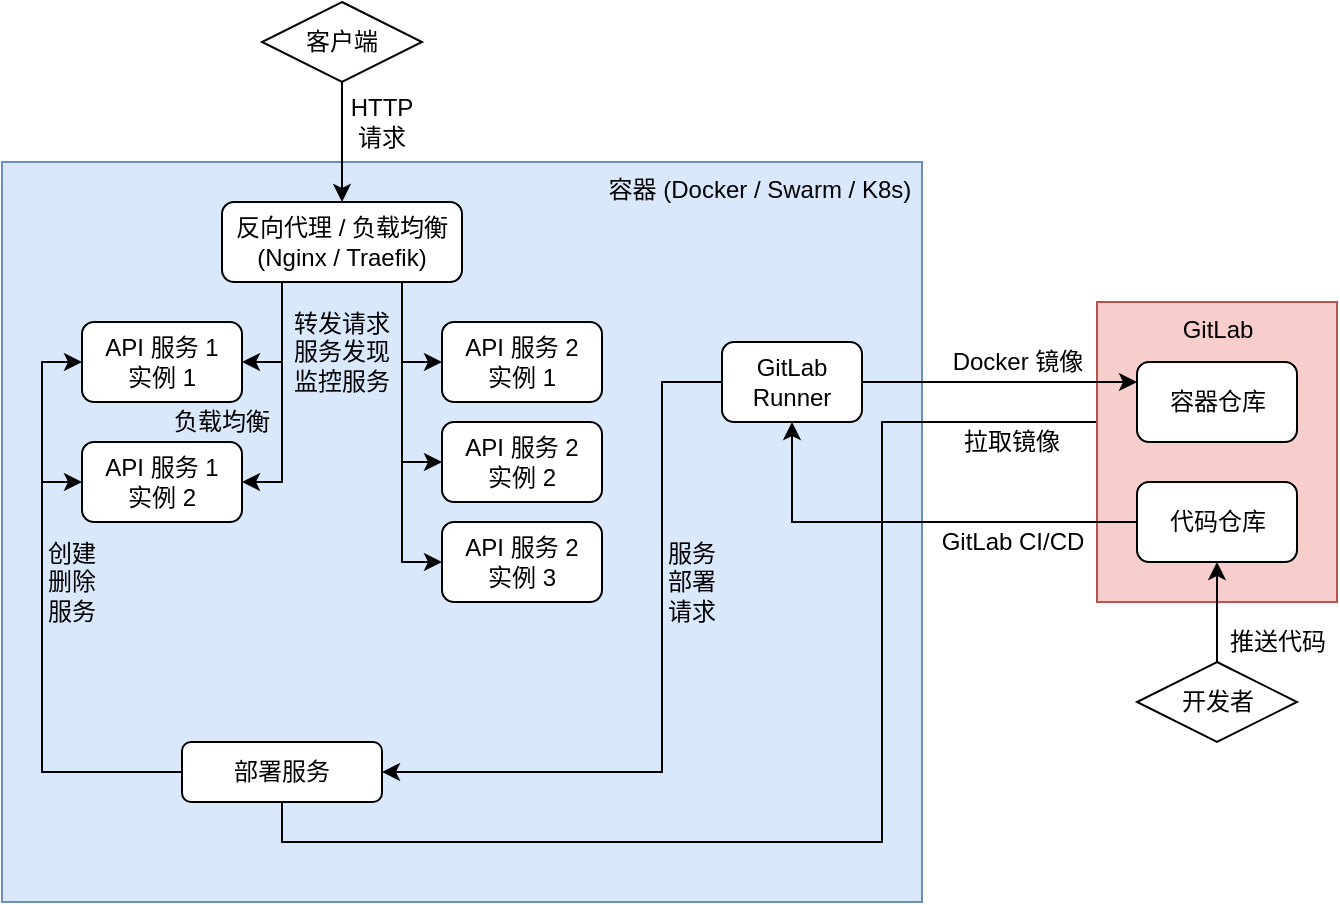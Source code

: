 <mxfile version="13.3.9" type="github">
  <diagram id="FX1fvMjgBzfTqih8M35x" name="第 1 页">
    <mxGraphModel dx="1298" dy="794" grid="1" gridSize="10" guides="1" tooltips="1" connect="1" arrows="1" fold="1" page="1" pageScale="1" pageWidth="827" pageHeight="1169" math="0" shadow="0">
      <root>
        <mxCell id="0" />
        <mxCell id="1" parent="0" />
        <mxCell id="7i-D-QitMW7KGan96A4C-1" value="容器 (Docker / Swarm / K8s)&amp;nbsp;" style="rounded=0;whiteSpace=wrap;html=1;align=right;labelPosition=center;verticalLabelPosition=middle;verticalAlign=top;fillColor=#dae8fc;strokeColor=#6c8ebf;" parent="1" vertex="1">
          <mxGeometry x="80" y="160" width="460" height="370" as="geometry" />
        </mxCell>
        <mxCell id="7i-D-QitMW7KGan96A4C-6" value="" style="edgeStyle=orthogonalEdgeStyle;rounded=0;orthogonalLoop=1;jettySize=auto;html=1;" parent="1" source="7i-D-QitMW7KGan96A4C-2" target="7i-D-QitMW7KGan96A4C-5" edge="1">
          <mxGeometry relative="1" as="geometry" />
        </mxCell>
        <mxCell id="7i-D-QitMW7KGan96A4C-2" value="客户端" style="rhombus;whiteSpace=wrap;html=1;" parent="1" vertex="1">
          <mxGeometry x="210" y="80" width="80" height="40" as="geometry" />
        </mxCell>
        <mxCell id="7i-D-QitMW7KGan96A4C-16" style="edgeStyle=orthogonalEdgeStyle;rounded=0;orthogonalLoop=1;jettySize=auto;html=1;exitX=0.25;exitY=1;exitDx=0;exitDy=0;entryX=1;entryY=0.5;entryDx=0;entryDy=0;" parent="1" source="7i-D-QitMW7KGan96A4C-5" target="7i-D-QitMW7KGan96A4C-11" edge="1">
          <mxGeometry relative="1" as="geometry" />
        </mxCell>
        <mxCell id="7i-D-QitMW7KGan96A4C-18" style="edgeStyle=orthogonalEdgeStyle;rounded=0;orthogonalLoop=1;jettySize=auto;html=1;exitX=0.25;exitY=1;exitDx=0;exitDy=0;entryX=1;entryY=0.5;entryDx=0;entryDy=0;" parent="1" source="7i-D-QitMW7KGan96A4C-5" target="7i-D-QitMW7KGan96A4C-12" edge="1">
          <mxGeometry relative="1" as="geometry" />
        </mxCell>
        <mxCell id="7i-D-QitMW7KGan96A4C-21" style="edgeStyle=orthogonalEdgeStyle;rounded=0;orthogonalLoop=1;jettySize=auto;html=1;exitX=0.75;exitY=1;exitDx=0;exitDy=0;entryX=0;entryY=0.5;entryDx=0;entryDy=0;" parent="1" source="7i-D-QitMW7KGan96A4C-5" target="7i-D-QitMW7KGan96A4C-13" edge="1">
          <mxGeometry relative="1" as="geometry" />
        </mxCell>
        <mxCell id="7i-D-QitMW7KGan96A4C-22" style="edgeStyle=orthogonalEdgeStyle;rounded=0;orthogonalLoop=1;jettySize=auto;html=1;exitX=0.75;exitY=1;exitDx=0;exitDy=0;entryX=0;entryY=0.5;entryDx=0;entryDy=0;" parent="1" source="7i-D-QitMW7KGan96A4C-5" target="7i-D-QitMW7KGan96A4C-14" edge="1">
          <mxGeometry relative="1" as="geometry" />
        </mxCell>
        <mxCell id="7i-D-QitMW7KGan96A4C-23" style="edgeStyle=orthogonalEdgeStyle;rounded=0;orthogonalLoop=1;jettySize=auto;html=1;exitX=0.75;exitY=1;exitDx=0;exitDy=0;entryX=0;entryY=0.5;entryDx=0;entryDy=0;" parent="1" source="7i-D-QitMW7KGan96A4C-5" target="7i-D-QitMW7KGan96A4C-15" edge="1">
          <mxGeometry relative="1" as="geometry" />
        </mxCell>
        <mxCell id="7i-D-QitMW7KGan96A4C-5" value="反向代理 / 负载均衡&lt;br&gt;(Nginx / Traefik)" style="rounded=1;whiteSpace=wrap;html=1;align=center;" parent="1" vertex="1">
          <mxGeometry x="190" y="180" width="120" height="40" as="geometry" />
        </mxCell>
        <mxCell id="7i-D-QitMW7KGan96A4C-7" value="HTTP 请求" style="text;html=1;strokeColor=none;fillColor=none;align=center;verticalAlign=middle;whiteSpace=wrap;rounded=0;" parent="1" vertex="1">
          <mxGeometry x="250" y="130" width="40" height="20" as="geometry" />
        </mxCell>
        <mxCell id="7i-D-QitMW7KGan96A4C-11" value="API 服务 1&lt;br&gt;实例 1" style="rounded=1;whiteSpace=wrap;html=1;align=center;" parent="1" vertex="1">
          <mxGeometry x="120" y="240" width="80" height="40" as="geometry" />
        </mxCell>
        <mxCell id="7i-D-QitMW7KGan96A4C-12" value="API 服务 1&lt;br&gt;实例 2" style="rounded=1;whiteSpace=wrap;html=1;align=center;" parent="1" vertex="1">
          <mxGeometry x="120" y="300" width="80" height="40" as="geometry" />
        </mxCell>
        <mxCell id="7i-D-QitMW7KGan96A4C-13" value="API 服务 2&lt;br&gt;实例 1" style="rounded=1;whiteSpace=wrap;html=1;align=center;" parent="1" vertex="1">
          <mxGeometry x="300" y="240" width="80" height="40" as="geometry" />
        </mxCell>
        <mxCell id="7i-D-QitMW7KGan96A4C-14" value="API 服务 2&lt;br&gt;实例 2" style="rounded=1;whiteSpace=wrap;html=1;align=center;" parent="1" vertex="1">
          <mxGeometry x="300" y="290" width="80" height="40" as="geometry" />
        </mxCell>
        <mxCell id="7i-D-QitMW7KGan96A4C-15" value="API 服务 2&lt;br&gt;实例 3" style="rounded=1;whiteSpace=wrap;html=1;align=center;" parent="1" vertex="1">
          <mxGeometry x="300" y="340" width="80" height="40" as="geometry" />
        </mxCell>
        <mxCell id="7i-D-QitMW7KGan96A4C-24" value="转发请求&lt;br&gt;服务发现&lt;br&gt;监控服务" style="text;html=1;strokeColor=none;fillColor=none;align=center;verticalAlign=middle;whiteSpace=wrap;rounded=0;" parent="1" vertex="1">
          <mxGeometry x="220" y="230" width="60" height="50" as="geometry" />
        </mxCell>
        <mxCell id="7i-D-QitMW7KGan96A4C-25" value="负载均衡" style="text;html=1;strokeColor=none;fillColor=none;align=center;verticalAlign=middle;whiteSpace=wrap;rounded=0;" parent="1" vertex="1">
          <mxGeometry x="160" y="280" width="60" height="20" as="geometry" />
        </mxCell>
        <mxCell id="7i-D-QitMW7KGan96A4C-50" style="edgeStyle=orthogonalEdgeStyle;rounded=0;orthogonalLoop=1;jettySize=auto;html=1;exitX=0;exitY=0.5;exitDx=0;exitDy=0;entryX=0;entryY=0.5;entryDx=0;entryDy=0;" parent="1" source="7i-D-QitMW7KGan96A4C-27" target="7i-D-QitMW7KGan96A4C-12" edge="1">
          <mxGeometry relative="1" as="geometry" />
        </mxCell>
        <mxCell id="7i-D-QitMW7KGan96A4C-51" style="edgeStyle=orthogonalEdgeStyle;rounded=0;orthogonalLoop=1;jettySize=auto;html=1;exitX=0;exitY=0.5;exitDx=0;exitDy=0;entryX=0;entryY=0.5;entryDx=0;entryDy=0;" parent="1" source="7i-D-QitMW7KGan96A4C-27" target="7i-D-QitMW7KGan96A4C-11" edge="1">
          <mxGeometry relative="1" as="geometry" />
        </mxCell>
        <mxCell id="reQexCzD5o1SOEyKWp_g-4" style="edgeStyle=orthogonalEdgeStyle;rounded=0;orthogonalLoop=1;jettySize=auto;html=1;exitX=0.5;exitY=1;exitDx=0;exitDy=0;entryX=0;entryY=0.75;entryDx=0;entryDy=0;" edge="1" parent="1" source="7i-D-QitMW7KGan96A4C-27" target="7i-D-QitMW7KGan96A4C-39">
          <mxGeometry relative="1" as="geometry">
            <Array as="points">
              <mxPoint x="220" y="500" />
              <mxPoint x="520" y="500" />
              <mxPoint x="520" y="290" />
            </Array>
          </mxGeometry>
        </mxCell>
        <mxCell id="7i-D-QitMW7KGan96A4C-27" value="部署服务" style="rounded=1;whiteSpace=wrap;html=1;align=center;" parent="1" vertex="1">
          <mxGeometry x="170" y="450" width="100" height="30" as="geometry" />
        </mxCell>
        <mxCell id="reQexCzD5o1SOEyKWp_g-2" style="edgeStyle=orthogonalEdgeStyle;rounded=0;orthogonalLoop=1;jettySize=auto;html=1;exitX=0;exitY=0.5;exitDx=0;exitDy=0;entryX=1;entryY=0.5;entryDx=0;entryDy=0;" edge="1" parent="1" source="7i-D-QitMW7KGan96A4C-36" target="7i-D-QitMW7KGan96A4C-27">
          <mxGeometry relative="1" as="geometry">
            <Array as="points">
              <mxPoint x="410" y="270" />
              <mxPoint x="410" y="465" />
            </Array>
          </mxGeometry>
        </mxCell>
        <mxCell id="7i-D-QitMW7KGan96A4C-36" value="GitLab Runner" style="rounded=1;whiteSpace=wrap;html=1;align=center;" parent="1" vertex="1">
          <mxGeometry x="440" y="250" width="70" height="40" as="geometry" />
        </mxCell>
        <mxCell id="7i-D-QitMW7KGan96A4C-54" value="GitLab Runner" style="rounded=1;whiteSpace=wrap;html=1;align=center;" parent="1" vertex="1">
          <mxGeometry x="627.5" y="250" width="70" height="50" as="geometry" />
        </mxCell>
        <mxCell id="7i-D-QitMW7KGan96A4C-38" value="GitLab" style="rounded=0;whiteSpace=wrap;html=1;align=center;verticalAlign=top;fillColor=#f8cecc;strokeColor=#b85450;" parent="1" vertex="1">
          <mxGeometry x="627.5" y="230" width="120" height="150" as="geometry" />
        </mxCell>
        <mxCell id="7i-D-QitMW7KGan96A4C-39" value="容器仓库" style="rounded=1;whiteSpace=wrap;html=1;align=center;" parent="1" vertex="1">
          <mxGeometry x="647.5" y="260" width="80" height="40" as="geometry" />
        </mxCell>
        <mxCell id="7i-D-QitMW7KGan96A4C-58" style="edgeStyle=orthogonalEdgeStyle;rounded=0;orthogonalLoop=1;jettySize=auto;html=1;exitX=0;exitY=0.5;exitDx=0;exitDy=0;entryX=0.5;entryY=1;entryDx=0;entryDy=0;" parent="1" source="7i-D-QitMW7KGan96A4C-40" target="7i-D-QitMW7KGan96A4C-36" edge="1">
          <mxGeometry relative="1" as="geometry" />
        </mxCell>
        <mxCell id="7i-D-QitMW7KGan96A4C-40" value="代码仓库" style="rounded=1;whiteSpace=wrap;html=1;align=center;" parent="1" vertex="1">
          <mxGeometry x="647.5" y="320" width="80" height="40" as="geometry" />
        </mxCell>
        <mxCell id="7i-D-QitMW7KGan96A4C-43" style="edgeStyle=orthogonalEdgeStyle;rounded=0;orthogonalLoop=1;jettySize=auto;html=1;entryX=0.5;entryY=1;entryDx=0;entryDy=0;" parent="1" source="7i-D-QitMW7KGan96A4C-42" target="7i-D-QitMW7KGan96A4C-40" edge="1">
          <mxGeometry relative="1" as="geometry" />
        </mxCell>
        <mxCell id="7i-D-QitMW7KGan96A4C-42" value="开发者" style="rhombus;whiteSpace=wrap;html=1;" parent="1" vertex="1">
          <mxGeometry x="647.5" y="410" width="80" height="40" as="geometry" />
        </mxCell>
        <mxCell id="7i-D-QitMW7KGan96A4C-44" value="推送代码" style="text;html=1;strokeColor=none;fillColor=none;align=center;verticalAlign=middle;whiteSpace=wrap;rounded=0;" parent="1" vertex="1">
          <mxGeometry x="687.5" y="390" width="60" height="20" as="geometry" />
        </mxCell>
        <mxCell id="7i-D-QitMW7KGan96A4C-49" value="拉取镜像" style="text;html=1;strokeColor=none;fillColor=none;align=center;verticalAlign=middle;whiteSpace=wrap;rounded=0;" parent="1" vertex="1">
          <mxGeometry x="550" y="290" width="70" height="20" as="geometry" />
        </mxCell>
        <mxCell id="7i-D-QitMW7KGan96A4C-52" value="创建删除服务" style="text;html=1;strokeColor=none;fillColor=none;align=center;verticalAlign=middle;whiteSpace=wrap;rounded=0;" parent="1" vertex="1">
          <mxGeometry x="100" y="360" width="30" height="20" as="geometry" />
        </mxCell>
        <mxCell id="7i-D-QitMW7KGan96A4C-55" value="" style="edgeStyle=orthogonalEdgeStyle;rounded=0;orthogonalLoop=1;jettySize=auto;html=1;entryX=0;entryY=0.25;entryDx=0;entryDy=0;" parent="1" source="7i-D-QitMW7KGan96A4C-36" target="7i-D-QitMW7KGan96A4C-39" edge="1">
          <mxGeometry relative="1" as="geometry" />
        </mxCell>
        <mxCell id="7i-D-QitMW7KGan96A4C-57" value="Docker 镜像" style="text;html=1;strokeColor=none;fillColor=none;align=center;verticalAlign=middle;whiteSpace=wrap;rounded=0;" parent="1" vertex="1">
          <mxGeometry x="552.5" y="250" width="70" height="20" as="geometry" />
        </mxCell>
        <mxCell id="7i-D-QitMW7KGan96A4C-60" value="GitLab CI/CD" style="text;html=1;strokeColor=none;fillColor=none;align=center;verticalAlign=middle;whiteSpace=wrap;rounded=0;" parent="1" vertex="1">
          <mxGeometry x="547.5" y="340" width="75" height="20" as="geometry" />
        </mxCell>
        <mxCell id="7i-D-QitMW7KGan96A4C-63" value="服务部署请求" style="text;html=1;strokeColor=none;fillColor=none;align=center;verticalAlign=middle;whiteSpace=wrap;rounded=0;" parent="1" vertex="1">
          <mxGeometry x="410" y="360" width="30" height="20" as="geometry" />
        </mxCell>
      </root>
    </mxGraphModel>
  </diagram>
</mxfile>
